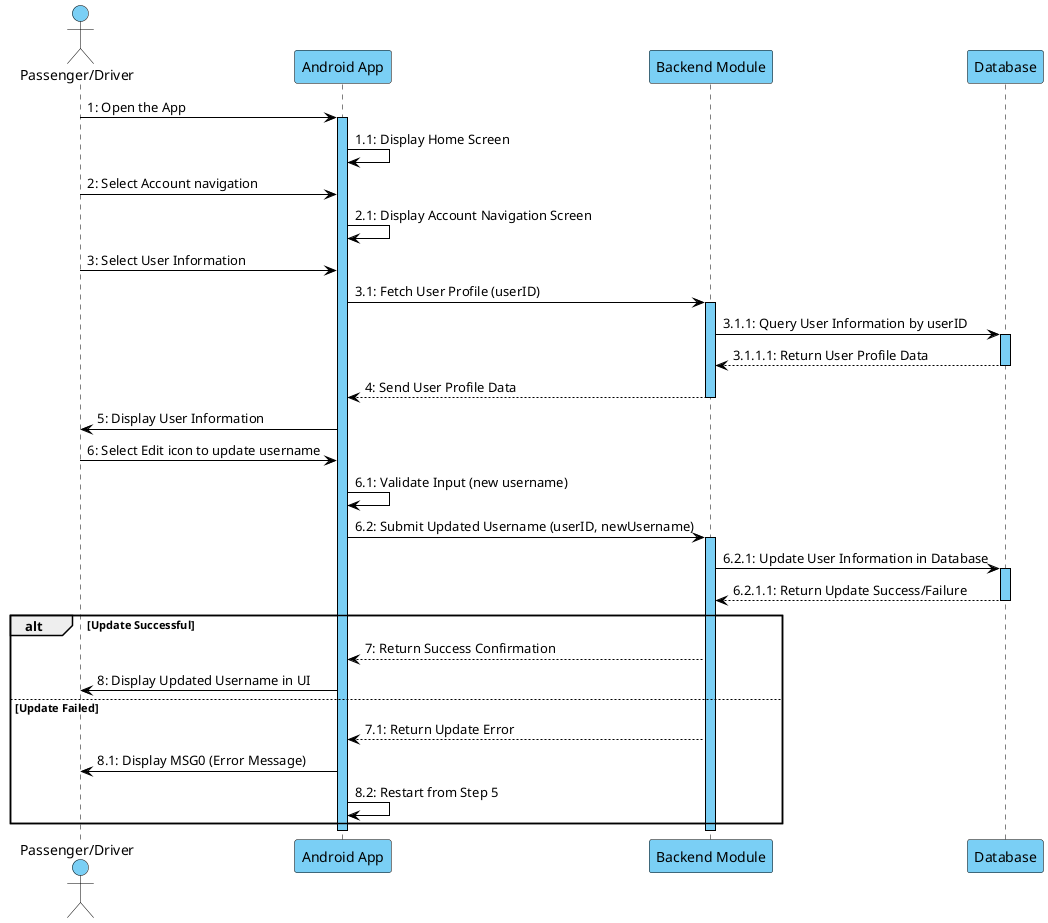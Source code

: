 @startuml EditUsernameSequenceDiagram
skinparam BackgroundColor #ffffff
skinparam sequence {
    LifeLineBorderColor #000000
    LifeLineBackgroundColor #7acff5
    ParticipantBackgroundColor #7acff5
    ParticipantBorderColor #000000
    ActorBackgroundColor #7acff5
    ActorBorderColor #000000
    ArrowColor #000000
    SequenceBoxBackgroundColor #7acff5
}

actor "Passenger/Driver" as User
participant "Android App" as App
participant "Backend Module" as Backend
participant "Database" as DB

User -> App : 1: Open the App
activate App

App -> App : 1.1: Display Home Screen

User -> App : 2: Select Account navigation
App -> App : 2.1: Display Account Navigation Screen

User -> App : 3: Select User Information
App -> Backend : 3.1: Fetch User Profile (userID)
activate Backend

Backend -> DB : 3.1.1: Query User Information by userID
activate DB
DB --> Backend : 3.1.1.1: Return User Profile Data
deactivate DB

Backend --> App : 4: Send User Profile Data
deactivate Backend

App -> User : 5: Display User Information

User -> App : 6: Select Edit icon to update username
App -> App : 6.1: Validate Input (new username)

App -> Backend : 6.2: Submit Updated Username (userID, newUsername)
activate Backend

Backend -> DB : 6.2.1: Update User Information in Database
activate DB
DB --> Backend : 6.2.1.1: Return Update Success/Failure
deactivate DB

alt Update Successful
    Backend --> App : 7: Return Success Confirmation
    App -> User : 8: Display Updated Username in UI
else Update Failed
    Backend --> App : 7.1: Return Update Error
    App -> User : 8.1: Display MSG0 (Error Message)
    App -> App : 8.2: Restart from Step 5
end

deactivate Backend
deactivate App

@enduml
